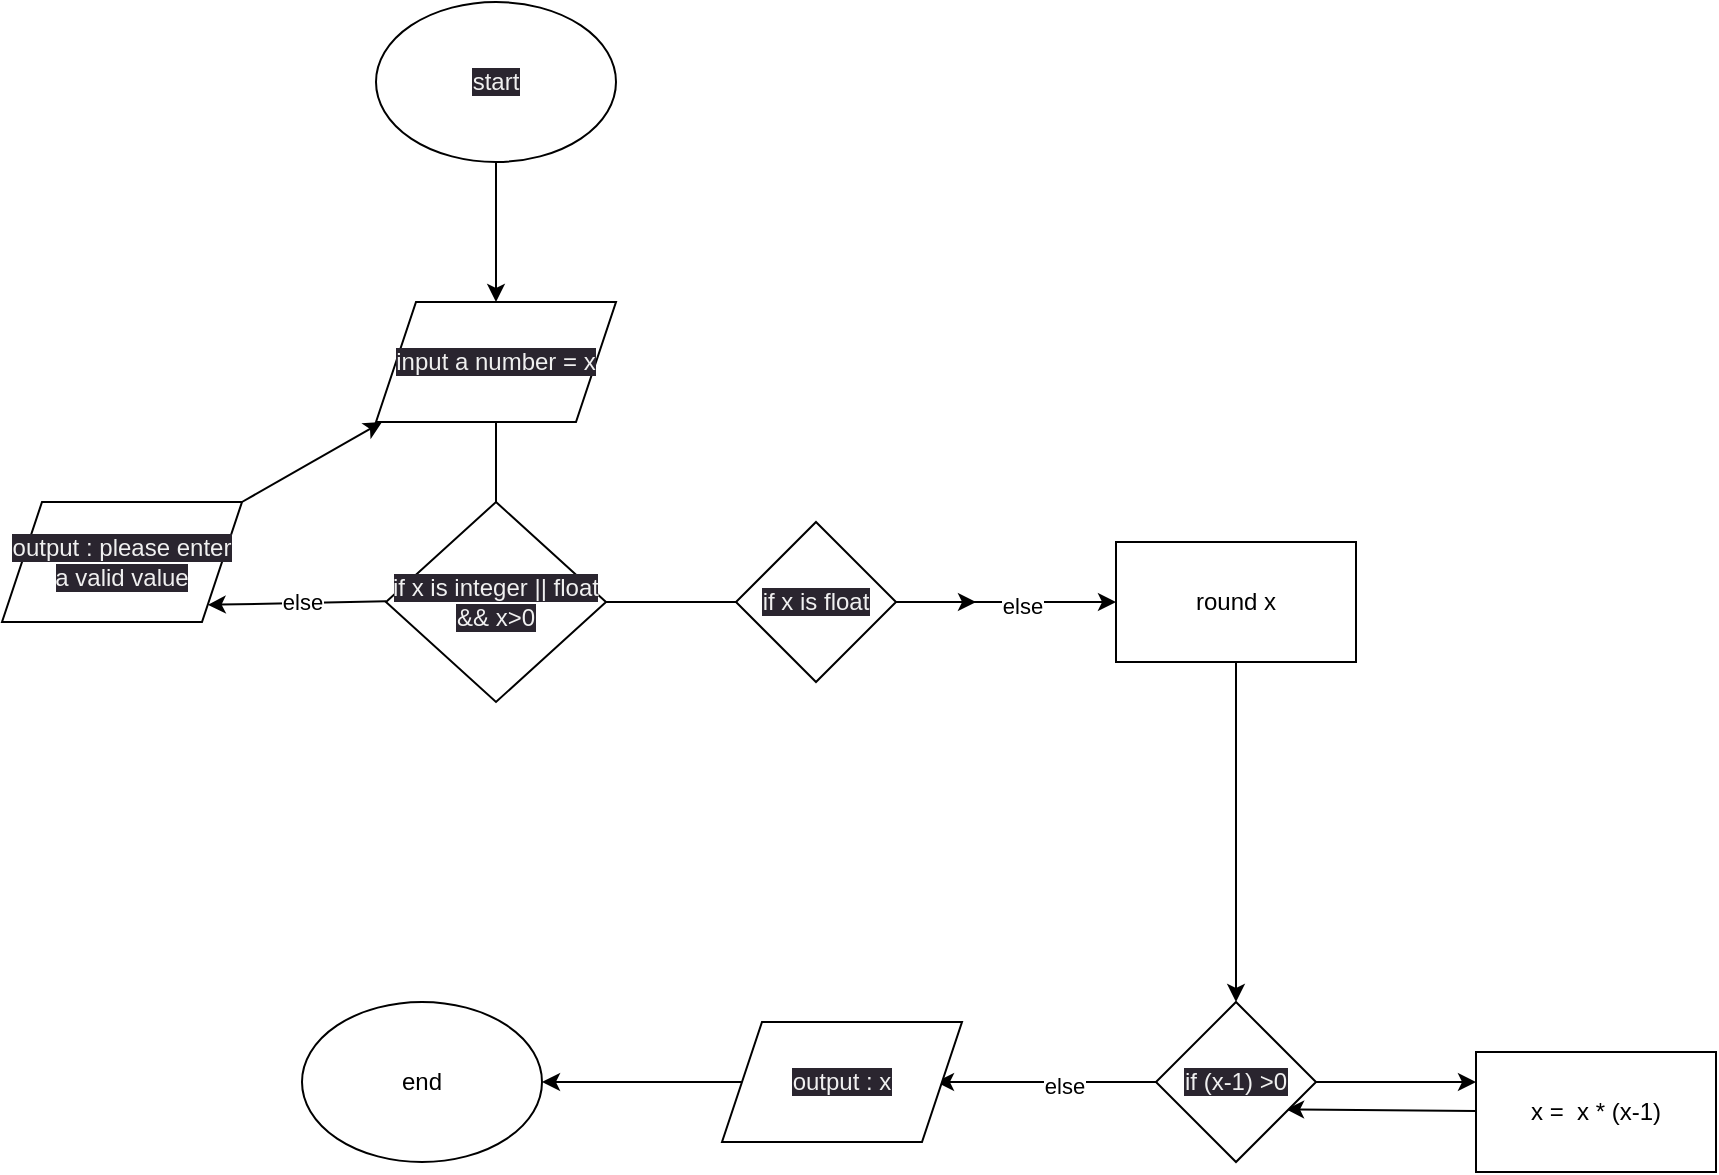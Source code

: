 <mxfile>
    <diagram id="dDVZSesNNp3ovg40Erj5" name="Page-1">
        <mxGraphModel dx="1485" dy="985" grid="1" gridSize="10" guides="1" tooltips="1" connect="1" arrows="1" fold="1" page="1" pageScale="1" pageWidth="827" pageHeight="1169" math="0" shadow="0">
            <root>
                <mxCell id="0"/>
                <mxCell id="1" parent="0"/>
                <mxCell id="4" value="" style="edgeStyle=none;html=1;" parent="1" edge="1">
                    <mxGeometry relative="1" as="geometry">
                        <mxPoint x="667" y="400" as="sourcePoint"/>
                        <mxPoint x="667" y="470" as="targetPoint"/>
                    </mxGeometry>
                </mxCell>
                <mxCell id="7" value="" style="edgeStyle=none;html=1;" parent="1" edge="1">
                    <mxGeometry relative="1" as="geometry">
                        <mxPoint x="667" y="590" as="targetPoint"/>
                        <mxPoint x="667" y="530" as="sourcePoint"/>
                    </mxGeometry>
                </mxCell>
                <mxCell id="9" value="" style="edgeStyle=none;html=1;entryX=1;entryY=1;entryDx=0;entryDy=0;" parent="1" edge="1" target="60">
                    <mxGeometry relative="1" as="geometry">
                        <mxPoint x="612" y="619.67" as="sourcePoint"/>
                        <mxPoint x="532" y="619.67" as="targetPoint"/>
                    </mxGeometry>
                </mxCell>
                <mxCell id="52" value="else" style="edgeLabel;html=1;align=center;verticalAlign=middle;resizable=0;points=[];" parent="9" vertex="1" connectable="0">
                    <mxGeometry x="-0.058" y="-1" relative="1" as="geometry">
                        <mxPoint as="offset"/>
                    </mxGeometry>
                </mxCell>
                <mxCell id="16" value="" style="edgeStyle=none;html=1;entryX=0.5;entryY=0;entryDx=0;entryDy=0;exitX=1;exitY=0.5;exitDx=0;exitDy=0;" parent="1" source="40" edge="1">
                    <mxGeometry relative="1" as="geometry">
                        <mxPoint x="667" y="650" as="sourcePoint"/>
                        <mxPoint x="907" y="620" as="targetPoint"/>
                    </mxGeometry>
                </mxCell>
                <mxCell id="14" value="" style="edgeStyle=none;html=1;exitX=1;exitY=0;exitDx=0;exitDy=0;" parent="1" source="60" edge="1">
                    <mxGeometry relative="1" as="geometry">
                        <mxPoint x="550" y="570" as="sourcePoint"/>
                        <mxPoint x="610" y="530" as="targetPoint"/>
                    </mxGeometry>
                </mxCell>
                <mxCell id="48" value="" style="edgeStyle=none;html=1;entryX=0.813;entryY=0.671;entryDx=0;entryDy=0;entryPerimeter=0;" parent="1" source="17" target="42" edge="1">
                    <mxGeometry relative="1" as="geometry"/>
                </mxCell>
                <mxCell id="17" value="x =&amp;nbsp; x * (x-1)" style="whiteSpace=wrap;html=1;" parent="1" vertex="1">
                    <mxGeometry x="1157" y="845" width="120" height="60" as="geometry"/>
                </mxCell>
                <mxCell id="29" style="edgeStyle=none;html=1;" parent="1" source="27" target="42" edge="1">
                    <mxGeometry relative="1" as="geometry">
                        <mxPoint x="731" y="830.677" as="targetPoint"/>
                    </mxGeometry>
                </mxCell>
                <mxCell id="27" value="round x" style="whiteSpace=wrap;html=1;" parent="1" vertex="1">
                    <mxGeometry x="977" y="590" width="120" height="60" as="geometry"/>
                </mxCell>
                <mxCell id="40" value="&lt;span style=&quot;color: rgb(240, 240, 240); font-family: Helvetica; font-size: 12px; font-style: normal; font-variant-ligatures: normal; font-variant-caps: normal; font-weight: 400; letter-spacing: normal; orphans: 2; text-align: center; text-indent: 0px; text-transform: none; widows: 2; word-spacing: 0px; -webkit-text-stroke-width: 0px; background-color: rgb(42, 37, 47); text-decoration-thickness: initial; text-decoration-style: initial; text-decoration-color: initial; float: none; display: inline !important;&quot;&gt;if x is integer || float &amp;amp;&amp;amp; x&amp;gt;0&lt;/span&gt;" style="rhombus;whiteSpace=wrap;html=1;" parent="1" vertex="1">
                    <mxGeometry x="612" y="570" width="110" height="100" as="geometry"/>
                </mxCell>
                <mxCell id="56" value="" style="edgeStyle=none;html=1;" parent="1" source="41" target="27" edge="1">
                    <mxGeometry relative="1" as="geometry"/>
                </mxCell>
                <mxCell id="57" value="else" style="edgeLabel;html=1;align=center;verticalAlign=middle;resizable=0;points=[];" parent="56" vertex="1" connectable="0">
                    <mxGeometry x="0.133" y="-2" relative="1" as="geometry">
                        <mxPoint as="offset"/>
                    </mxGeometry>
                </mxCell>
                <mxCell id="41" value="&lt;meta charset=&quot;utf-8&quot;&gt;&lt;span style=&quot;color: rgb(240, 240, 240); font-family: Helvetica; font-size: 12px; font-style: normal; font-variant-ligatures: normal; font-variant-caps: normal; font-weight: 400; letter-spacing: normal; orphans: 2; text-align: center; text-indent: 0px; text-transform: none; widows: 2; word-spacing: 0px; -webkit-text-stroke-width: 0px; background-color: rgb(42, 37, 47); text-decoration-thickness: initial; text-decoration-style: initial; text-decoration-color: initial; float: none; display: inline !important;&quot;&gt;if x is float&lt;/span&gt;" style="rhombus;whiteSpace=wrap;html=1;" parent="1" vertex="1">
                    <mxGeometry x="787" y="580" width="80" height="80" as="geometry"/>
                </mxCell>
                <mxCell id="47" value="" style="edgeStyle=none;html=1;entryX=0;entryY=0.25;entryDx=0;entryDy=0;" parent="1" source="42" target="17" edge="1">
                    <mxGeometry relative="1" as="geometry">
                        <mxPoint x="927" y="860" as="targetPoint"/>
                    </mxGeometry>
                </mxCell>
                <mxCell id="54" style="edgeStyle=none;html=1;" parent="1" source="42" edge="1">
                    <mxGeometry relative="1" as="geometry">
                        <mxPoint x="887" y="860" as="targetPoint"/>
                    </mxGeometry>
                </mxCell>
                <mxCell id="55" value="else" style="edgeLabel;html=1;align=center;verticalAlign=middle;resizable=0;points=[];" parent="54" vertex="1" connectable="0">
                    <mxGeometry x="-0.165" y="2" relative="1" as="geometry">
                        <mxPoint as="offset"/>
                    </mxGeometry>
                </mxCell>
                <mxCell id="42" value="&lt;meta charset=&quot;utf-8&quot;&gt;&lt;span style=&quot;color: rgb(240, 240, 240); font-family: Helvetica; font-size: 12px; font-style: normal; font-variant-ligatures: normal; font-variant-caps: normal; font-weight: 400; letter-spacing: normal; orphans: 2; text-align: center; text-indent: 0px; text-transform: none; widows: 2; word-spacing: 0px; -webkit-text-stroke-width: 0px; background-color: rgb(42, 37, 47); text-decoration-thickness: initial; text-decoration-style: initial; text-decoration-color: initial; float: none; display: inline !important;&quot;&gt;if (x-1) &amp;gt;0&lt;/span&gt;" style="rhombus;whiteSpace=wrap;html=1;" parent="1" vertex="1">
                    <mxGeometry x="997" y="820" width="80" height="80" as="geometry"/>
                </mxCell>
                <mxCell id="58" value="&lt;meta charset=&quot;utf-8&quot;&gt;&lt;span style=&quot;color: rgb(240, 240, 240); font-family: Helvetica; font-size: 12px; font-style: normal; font-variant-ligatures: normal; font-variant-caps: normal; font-weight: 400; letter-spacing: normal; orphans: 2; text-align: center; text-indent: 0px; text-transform: none; widows: 2; word-spacing: 0px; -webkit-text-stroke-width: 0px; background-color: rgb(42, 37, 47); text-decoration-thickness: initial; text-decoration-style: initial; text-decoration-color: initial; float: none; display: inline !important;&quot;&gt;input a number = x&lt;/span&gt;" style="shape=parallelogram;perimeter=parallelogramPerimeter;whiteSpace=wrap;html=1;fixedSize=1;" vertex="1" parent="1">
                    <mxGeometry x="607" y="470" width="120" height="60" as="geometry"/>
                </mxCell>
                <mxCell id="63" style="edgeStyle=none;html=1;" edge="1" parent="1" source="59" target="62">
                    <mxGeometry relative="1" as="geometry"/>
                </mxCell>
                <mxCell id="59" value="&lt;meta charset=&quot;utf-8&quot;&gt;&lt;span style=&quot;color: rgb(240, 240, 240); font-family: Helvetica; font-size: 12px; font-style: normal; font-variant-ligatures: normal; font-variant-caps: normal; font-weight: 400; letter-spacing: normal; orphans: 2; text-align: center; text-indent: 0px; text-transform: none; widows: 2; word-spacing: 0px; -webkit-text-stroke-width: 0px; background-color: rgb(42, 37, 47); text-decoration-thickness: initial; text-decoration-style: initial; text-decoration-color: initial; float: none; display: inline !important;&quot;&gt;output : x&lt;/span&gt;" style="shape=parallelogram;perimeter=parallelogramPerimeter;whiteSpace=wrap;html=1;fixedSize=1;" vertex="1" parent="1">
                    <mxGeometry x="780" y="830" width="120" height="60" as="geometry"/>
                </mxCell>
                <mxCell id="60" value="&lt;meta charset=&quot;utf-8&quot;&gt;&lt;span style=&quot;color: rgb(240, 240, 240); font-family: Helvetica; font-size: 12px; font-style: normal; font-variant-ligatures: normal; font-variant-caps: normal; font-weight: 400; letter-spacing: normal; orphans: 2; text-align: center; text-indent: 0px; text-transform: none; widows: 2; word-spacing: 0px; -webkit-text-stroke-width: 0px; background-color: rgb(42, 37, 47); text-decoration-thickness: initial; text-decoration-style: initial; text-decoration-color: initial; float: none; display: inline !important;&quot;&gt;output : please enter a valid value&lt;/span&gt;" style="shape=parallelogram;perimeter=parallelogramPerimeter;whiteSpace=wrap;html=1;fixedSize=1;" vertex="1" parent="1">
                    <mxGeometry x="420" y="570" width="120" height="60" as="geometry"/>
                </mxCell>
                <mxCell id="61" value="&lt;meta charset=&quot;utf-8&quot;&gt;&lt;span style=&quot;color: rgb(240, 240, 240); font-family: Helvetica; font-size: 12px; font-style: normal; font-variant-ligatures: normal; font-variant-caps: normal; font-weight: 400; letter-spacing: normal; orphans: 2; text-align: center; text-indent: 0px; text-transform: none; widows: 2; word-spacing: 0px; -webkit-text-stroke-width: 0px; background-color: rgb(42, 37, 47); text-decoration-thickness: initial; text-decoration-style: initial; text-decoration-color: initial; float: none; display: inline !important;&quot;&gt;start&lt;/span&gt;" style="ellipse;whiteSpace=wrap;html=1;" vertex="1" parent="1">
                    <mxGeometry x="607" y="320" width="120" height="80" as="geometry"/>
                </mxCell>
                <mxCell id="62" value="end" style="ellipse;whiteSpace=wrap;html=1;" vertex="1" parent="1">
                    <mxGeometry x="570" y="820" width="120" height="80" as="geometry"/>
                </mxCell>
            </root>
        </mxGraphModel>
    </diagram>
</mxfile>